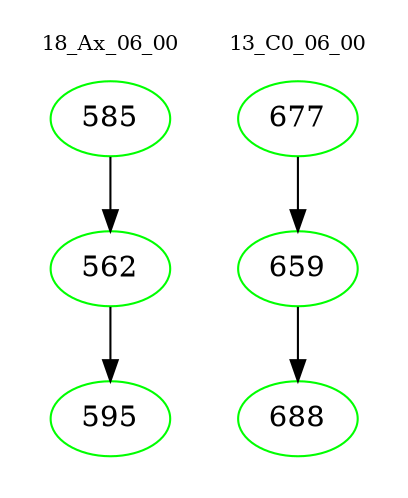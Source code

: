 digraph{
subgraph cluster_0 {
color = white
label = "18_Ax_06_00";
fontsize=10;
T0_585 [label="585", color="green"]
T0_585 -> T0_562 [color="black"]
T0_562 [label="562", color="green"]
T0_562 -> T0_595 [color="black"]
T0_595 [label="595", color="green"]
}
subgraph cluster_1 {
color = white
label = "13_C0_06_00";
fontsize=10;
T1_677 [label="677", color="green"]
T1_677 -> T1_659 [color="black"]
T1_659 [label="659", color="green"]
T1_659 -> T1_688 [color="black"]
T1_688 [label="688", color="green"]
}
}
